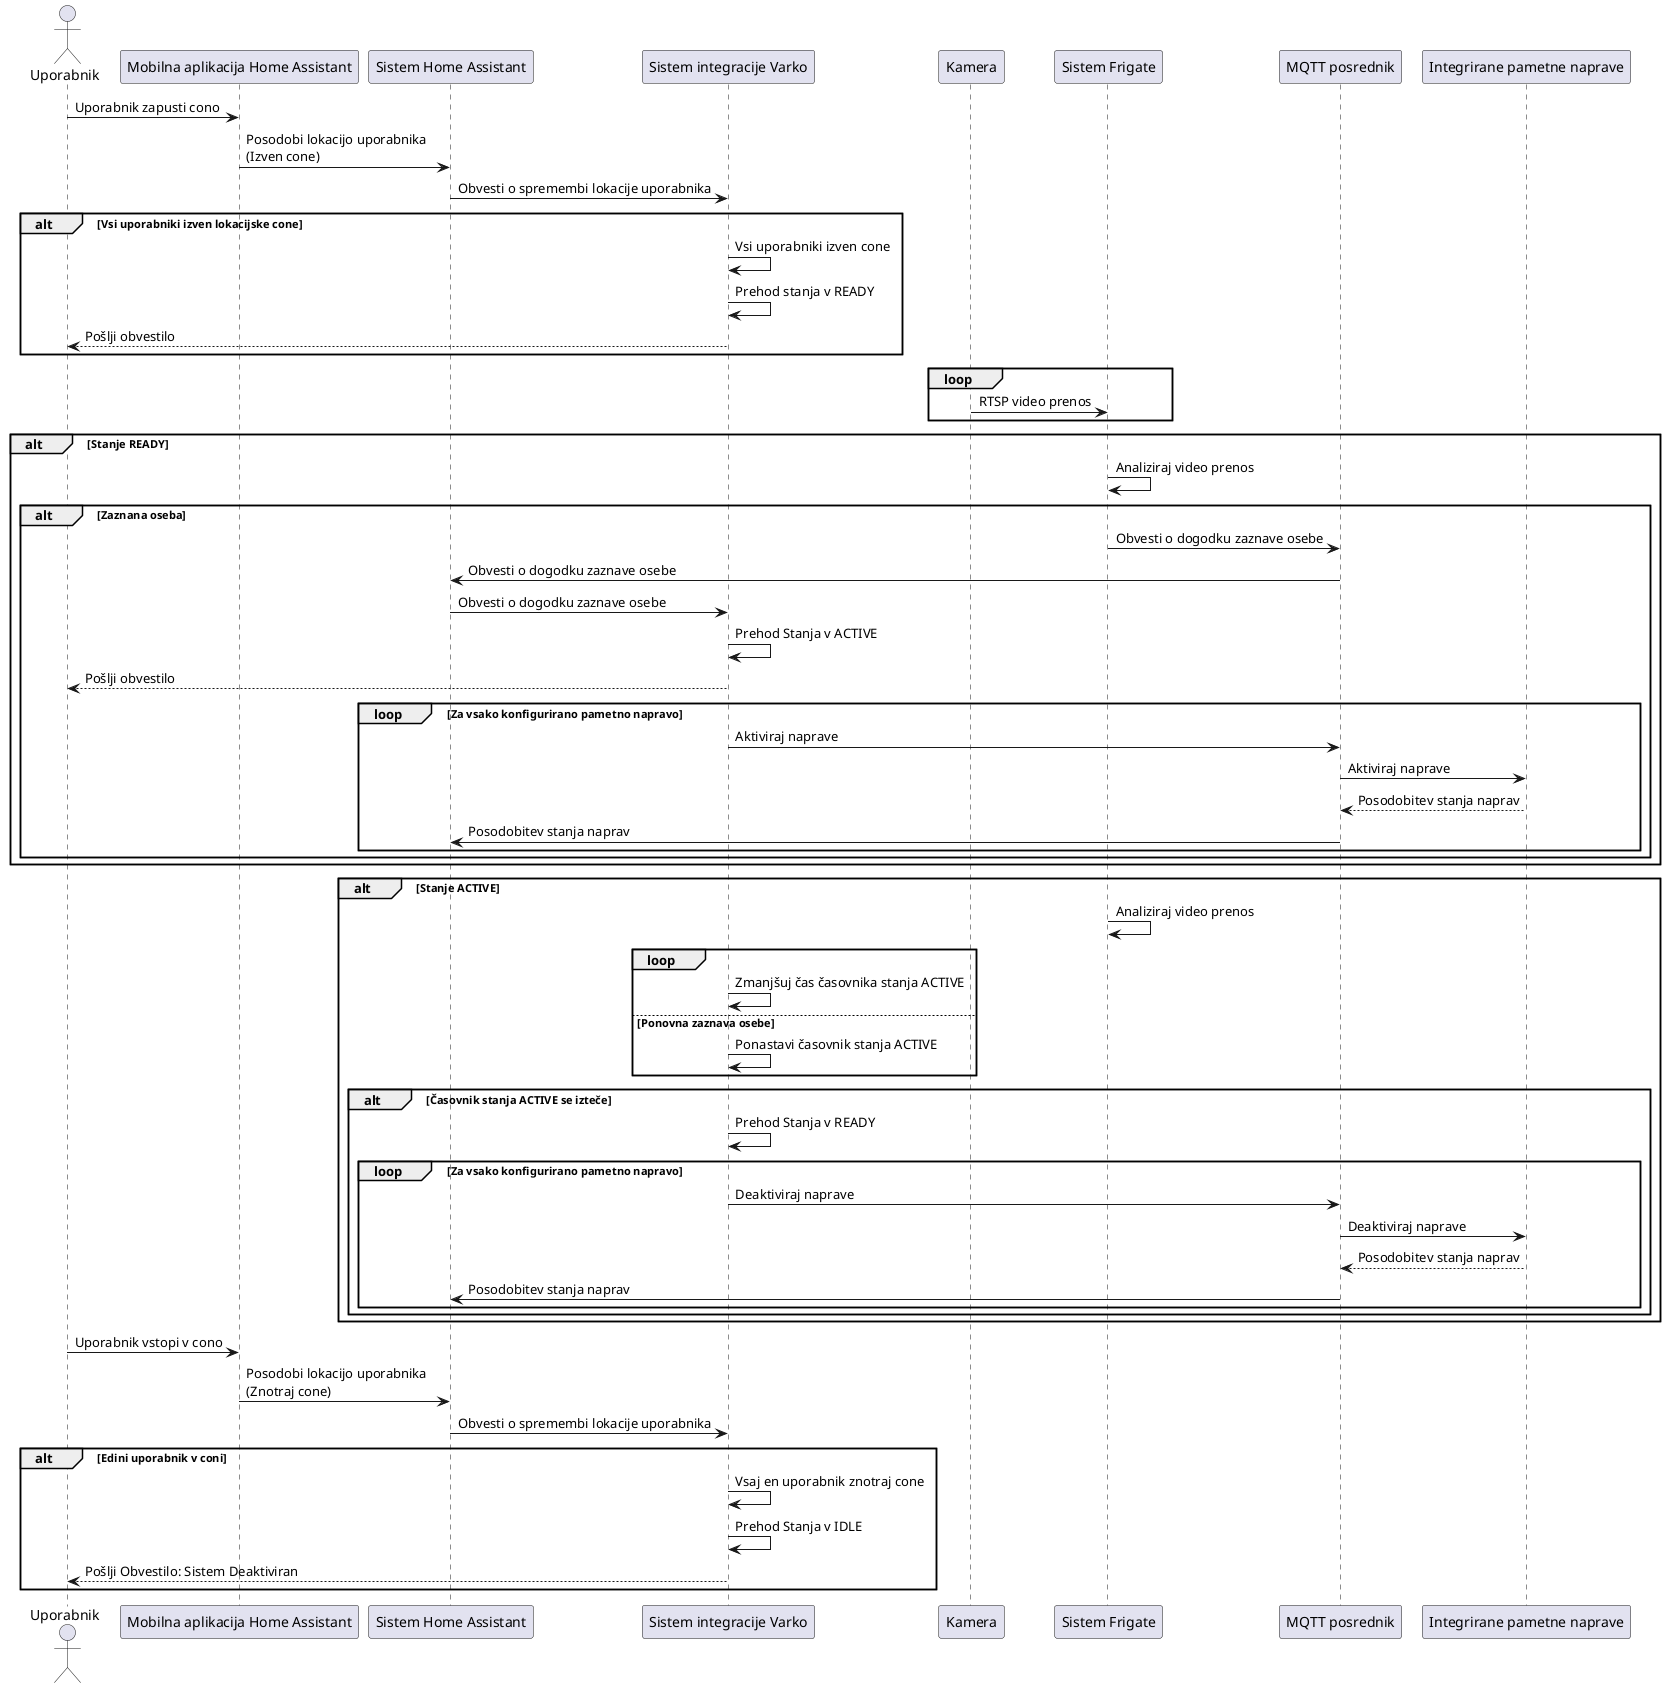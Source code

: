 @startuml
actor Uporabnik
participant "Mobilna aplikacija Home Assistant" as MobilnaAplikacija
participant "Sistem Home Assistant" as HomeAssistant
participant "Sistem integracije Varko" as VarkoIntegracija
participant Kamera
participant "Sistem Frigate" as Frigate
participant "MQTT posrednik" as MQTTPosrednik
participant "Integrirane pametne naprave" as PametneNaprave

Uporabnik -> MobilnaAplikacija: Uporabnik zapusti cono
MobilnaAplikacija -> HomeAssistant: Posodobi lokacijo uporabnika\n(Izven cone)
HomeAssistant -> VarkoIntegracija: Obvesti o spremembi lokacije uporabnika
alt Vsi uporabniki izven lokacijske cone
    VarkoIntegracija -> VarkoIntegracija: Vsi uporabniki izven cone
    VarkoIntegracija -> VarkoIntegracija: Prehod stanja v READY
    VarkoIntegracija --> Uporabnik: Pošlji obvestilo
end

loop
    Kamera -> Frigate: RTSP video prenos
end

alt Stanje READY
    Frigate -> Frigate: Analiziraj video prenos
    alt Zaznana oseba
        Frigate -> MQTTPosrednik: Obvesti o dogodku zaznave osebe
        MQTTPosrednik -> HomeAssistant: Obvesti o dogodku zaznave osebe
        HomeAssistant -> VarkoIntegracija: Obvesti o dogodku zaznave osebe
        VarkoIntegracija -> VarkoIntegracija: Prehod Stanja v ACTIVE
        VarkoIntegracija --> Uporabnik: Pošlji obvestilo
        loop Za vsako konfigurirano pametno napravo
            VarkoIntegracija -> MQTTPosrednik: Aktiviraj naprave
            MQTTPosrednik -> PametneNaprave: Aktiviraj naprave
            PametneNaprave --> MQTTPosrednik: Posodobitev stanja naprav
            MQTTPosrednik -> HomeAssistant: Posodobitev stanja naprav
        end
    end
end

alt Stanje ACTIVE
    Frigate -> Frigate: Analiziraj video prenos
    loop
        VarkoIntegracija -> VarkoIntegracija: Zmanjšuj čas časovnika stanja ACTIVE
    else Ponovna zaznava osebe
        VarkoIntegracija -> VarkoIntegracija: Ponastavi časovnik stanja ACTIVE
    end
    alt Časovnik stanja ACTIVE se izteče
        VarkoIntegracija -> VarkoIntegracija: Prehod Stanja v READY
        loop Za vsako konfigurirano pametno napravo
            VarkoIntegracija -> MQTTPosrednik: Deaktiviraj naprave
            MQTTPosrednik -> PametneNaprave: Deaktiviraj naprave
            PametneNaprave --> MQTTPosrednik: Posodobitev stanja naprav
            MQTTPosrednik -> HomeAssistant: Posodobitev stanja naprav
        end
    end
end

Uporabnik -> MobilnaAplikacija: Uporabnik vstopi v cono
MobilnaAplikacija -> HomeAssistant: Posodobi lokacijo uporabnika\n(Znotraj cone)
HomeAssistant -> VarkoIntegracija: Obvesti o spremembi lokacije uporabnika
alt Edini uporabnik v coni
    VarkoIntegracija -> VarkoIntegracija: Vsaj en uporabnik znotraj cone
    VarkoIntegracija -> VarkoIntegracija: Prehod Stanja v IDLE
    VarkoIntegracija --> Uporabnik: Pošlji Obvestilo: Sistem Deaktiviran
end

@enduml
